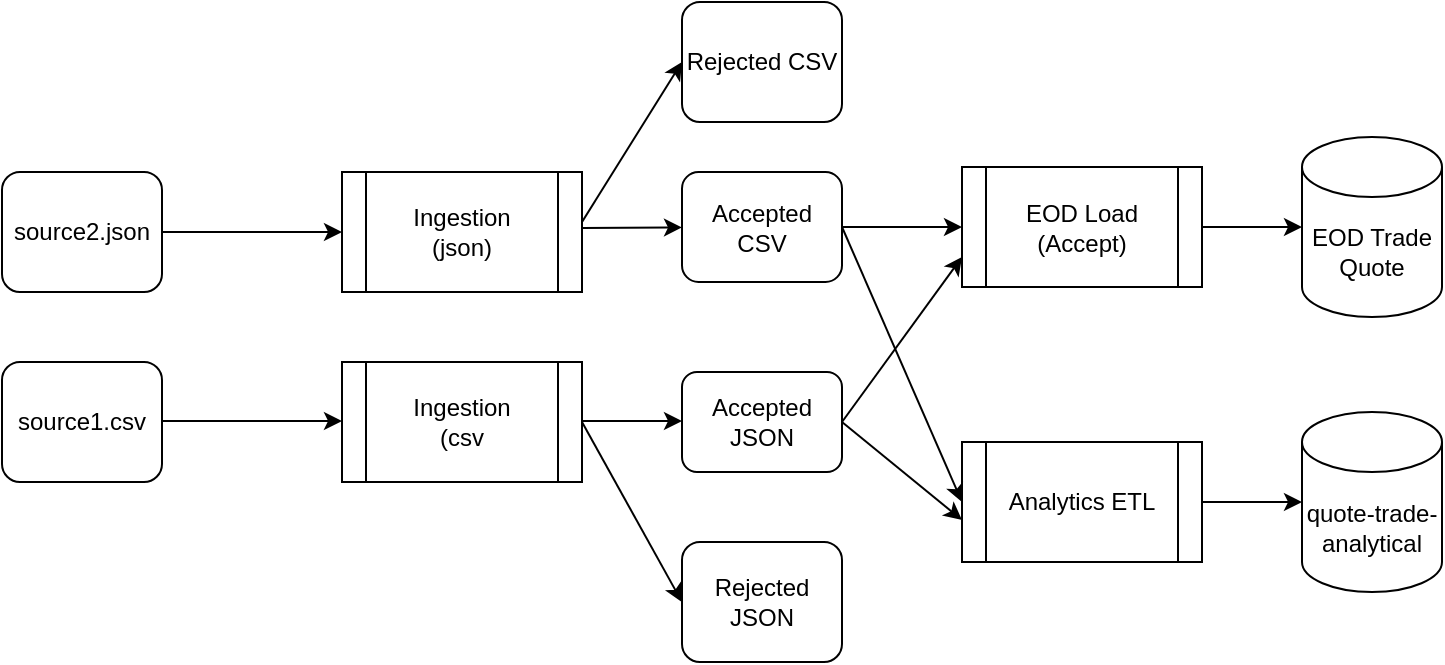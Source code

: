 <mxfile version="22.1.0" type="device">
  <diagram name="Page-1" id="0QD5Rw_LWkhTCoNdO41a">
    <mxGraphModel dx="1434" dy="797" grid="1" gridSize="10" guides="1" tooltips="1" connect="1" arrows="1" fold="1" page="1" pageScale="1" pageWidth="850" pageHeight="1100" math="0" shadow="0">
      <root>
        <mxCell id="0" />
        <mxCell id="1" parent="0" />
        <mxCell id="rGEQFj_3KCrsDAw02GoQ-35" value="" style="edgeStyle=orthogonalEdgeStyle;rounded=0;orthogonalLoop=1;jettySize=auto;html=1;" edge="1" parent="1" source="rGEQFj_3KCrsDAw02GoQ-2" target="rGEQFj_3KCrsDAw02GoQ-16">
          <mxGeometry relative="1" as="geometry" />
        </mxCell>
        <mxCell id="rGEQFj_3KCrsDAw02GoQ-2" value="Analytics ETL" style="shape=process;whiteSpace=wrap;html=1;backgroundOutline=1;" vertex="1" parent="1">
          <mxGeometry x="500" y="440" width="120" height="60" as="geometry" />
        </mxCell>
        <mxCell id="rGEQFj_3KCrsDAw02GoQ-36" value="" style="edgeStyle=orthogonalEdgeStyle;rounded=0;orthogonalLoop=1;jettySize=auto;html=1;" edge="1" parent="1" source="rGEQFj_3KCrsDAw02GoQ-3" target="rGEQFj_3KCrsDAw02GoQ-15">
          <mxGeometry relative="1" as="geometry" />
        </mxCell>
        <mxCell id="rGEQFj_3KCrsDAw02GoQ-3" value="EOD Load&lt;br&gt;(Accept)" style="shape=process;whiteSpace=wrap;html=1;backgroundOutline=1;" vertex="1" parent="1">
          <mxGeometry x="500" y="302.5" width="120" height="60" as="geometry" />
        </mxCell>
        <mxCell id="rGEQFj_3KCrsDAw02GoQ-4" value="Ingestion&lt;br&gt;(csv" style="shape=process;whiteSpace=wrap;html=1;backgroundOutline=1;" vertex="1" parent="1">
          <mxGeometry x="190" y="400" width="120" height="60" as="geometry" />
        </mxCell>
        <mxCell id="rGEQFj_3KCrsDAw02GoQ-5" value="Ingestion&lt;br&gt;(json)" style="shape=process;whiteSpace=wrap;html=1;backgroundOutline=1;" vertex="1" parent="1">
          <mxGeometry x="190" y="305" width="120" height="60" as="geometry" />
        </mxCell>
        <mxCell id="rGEQFj_3KCrsDAw02GoQ-8" value="source2.json" style="rounded=1;whiteSpace=wrap;html=1;" vertex="1" parent="1">
          <mxGeometry x="20" y="305" width="80" height="60" as="geometry" />
        </mxCell>
        <mxCell id="rGEQFj_3KCrsDAw02GoQ-9" value="Accepted CSV" style="rounded=1;whiteSpace=wrap;html=1;" vertex="1" parent="1">
          <mxGeometry x="360" y="305" width="80" height="55" as="geometry" />
        </mxCell>
        <mxCell id="rGEQFj_3KCrsDAw02GoQ-10" value="Rejected CSV" style="rounded=1;whiteSpace=wrap;html=1;" vertex="1" parent="1">
          <mxGeometry x="360" y="220" width="80" height="60" as="geometry" />
        </mxCell>
        <mxCell id="rGEQFj_3KCrsDAw02GoQ-11" value="Accepted JSON" style="rounded=1;whiteSpace=wrap;html=1;" vertex="1" parent="1">
          <mxGeometry x="360" y="405" width="80" height="50" as="geometry" />
        </mxCell>
        <mxCell id="rGEQFj_3KCrsDAw02GoQ-12" value="Rejected JSON" style="rounded=1;whiteSpace=wrap;html=1;" vertex="1" parent="1">
          <mxGeometry x="360" y="490" width="80" height="60" as="geometry" />
        </mxCell>
        <mxCell id="rGEQFj_3KCrsDAw02GoQ-13" value="source1.csv" style="rounded=1;whiteSpace=wrap;html=1;" vertex="1" parent="1">
          <mxGeometry x="20" y="400" width="80" height="60" as="geometry" />
        </mxCell>
        <mxCell id="rGEQFj_3KCrsDAw02GoQ-15" value="EOD Trade&lt;br&gt;Quote" style="shape=cylinder3;whiteSpace=wrap;html=1;boundedLbl=1;backgroundOutline=1;size=15;" vertex="1" parent="1">
          <mxGeometry x="670" y="287.5" width="70" height="90" as="geometry" />
        </mxCell>
        <mxCell id="rGEQFj_3KCrsDAw02GoQ-16" value="quote-trade-analytical" style="shape=cylinder3;whiteSpace=wrap;html=1;boundedLbl=1;backgroundOutline=1;size=15;" vertex="1" parent="1">
          <mxGeometry x="670" y="425" width="70" height="90" as="geometry" />
        </mxCell>
        <mxCell id="rGEQFj_3KCrsDAw02GoQ-21" value="" style="endArrow=classic;html=1;rounded=0;entryX=0;entryY=0.5;entryDx=0;entryDy=0;exitX=1;exitY=0.5;exitDx=0;exitDy=0;" edge="1" parent="1" source="rGEQFj_3KCrsDAw02GoQ-8" target="rGEQFj_3KCrsDAw02GoQ-5">
          <mxGeometry width="50" height="50" relative="1" as="geometry">
            <mxPoint x="150" y="330" as="sourcePoint" />
            <mxPoint x="190" y="280" as="targetPoint" />
          </mxGeometry>
        </mxCell>
        <mxCell id="rGEQFj_3KCrsDAw02GoQ-22" value="" style="endArrow=classic;html=1;rounded=0;entryX=0;entryY=0.5;entryDx=0;entryDy=0;exitX=1;exitY=0.5;exitDx=0;exitDy=0;" edge="1" parent="1">
          <mxGeometry width="50" height="50" relative="1" as="geometry">
            <mxPoint x="100" y="429.5" as="sourcePoint" />
            <mxPoint x="190" y="429.5" as="targetPoint" />
          </mxGeometry>
        </mxCell>
        <mxCell id="rGEQFj_3KCrsDAw02GoQ-23" value="" style="endArrow=classic;html=1;rounded=0;entryX=0;entryY=0.5;entryDx=0;entryDy=0;" edge="1" parent="1" target="rGEQFj_3KCrsDAw02GoQ-10">
          <mxGeometry width="50" height="50" relative="1" as="geometry">
            <mxPoint x="310" y="330" as="sourcePoint" />
            <mxPoint x="360" y="290" as="targetPoint" />
          </mxGeometry>
        </mxCell>
        <mxCell id="rGEQFj_3KCrsDAw02GoQ-24" value="" style="endArrow=classic;html=1;rounded=0;" edge="1" parent="1" target="rGEQFj_3KCrsDAw02GoQ-9">
          <mxGeometry width="50" height="50" relative="1" as="geometry">
            <mxPoint x="310" y="333" as="sourcePoint" />
            <mxPoint x="360" y="290" as="targetPoint" />
          </mxGeometry>
        </mxCell>
        <mxCell id="rGEQFj_3KCrsDAw02GoQ-25" value="" style="endArrow=classic;html=1;rounded=0;entryX=0;entryY=0.5;entryDx=0;entryDy=0;" edge="1" parent="1" target="rGEQFj_3KCrsDAw02GoQ-12">
          <mxGeometry width="50" height="50" relative="1" as="geometry">
            <mxPoint x="310" y="430" as="sourcePoint" />
            <mxPoint x="360" y="350" as="targetPoint" />
          </mxGeometry>
        </mxCell>
        <mxCell id="rGEQFj_3KCrsDAw02GoQ-27" value="" style="endArrow=classic;html=1;rounded=0;" edge="1" parent="1">
          <mxGeometry width="50" height="50" relative="1" as="geometry">
            <mxPoint x="310" y="429.5" as="sourcePoint" />
            <mxPoint x="360" y="429.5" as="targetPoint" />
          </mxGeometry>
        </mxCell>
        <mxCell id="rGEQFj_3KCrsDAw02GoQ-28" value="" style="endArrow=classic;html=1;rounded=0;exitX=1;exitY=0.5;exitDx=0;exitDy=0;entryX=0;entryY=0.5;entryDx=0;entryDy=0;" edge="1" parent="1" source="rGEQFj_3KCrsDAw02GoQ-9" target="rGEQFj_3KCrsDAw02GoQ-3">
          <mxGeometry width="50" height="50" relative="1" as="geometry">
            <mxPoint x="450" y="440" as="sourcePoint" />
            <mxPoint x="500" y="390" as="targetPoint" />
          </mxGeometry>
        </mxCell>
        <mxCell id="rGEQFj_3KCrsDAw02GoQ-29" value="" style="endArrow=classic;html=1;rounded=0;exitX=1;exitY=0.5;exitDx=0;exitDy=0;entryX=0;entryY=0.75;entryDx=0;entryDy=0;" edge="1" parent="1" source="rGEQFj_3KCrsDAw02GoQ-11" target="rGEQFj_3KCrsDAw02GoQ-3">
          <mxGeometry width="50" height="50" relative="1" as="geometry">
            <mxPoint x="470" y="500" as="sourcePoint" />
            <mxPoint x="500" y="310" as="targetPoint" />
          </mxGeometry>
        </mxCell>
        <mxCell id="rGEQFj_3KCrsDAw02GoQ-31" value="" style="endArrow=classic;html=1;rounded=0;exitX=1;exitY=0.5;exitDx=0;exitDy=0;entryX=0;entryY=0.5;entryDx=0;entryDy=0;" edge="1" parent="1" source="rGEQFj_3KCrsDAw02GoQ-9" target="rGEQFj_3KCrsDAw02GoQ-2">
          <mxGeometry width="50" height="50" relative="1" as="geometry">
            <mxPoint x="520" y="440" as="sourcePoint" />
            <mxPoint x="570" y="390" as="targetPoint" />
          </mxGeometry>
        </mxCell>
        <mxCell id="rGEQFj_3KCrsDAw02GoQ-32" value="" style="endArrow=classic;html=1;rounded=0;entryX=0;entryY=0.65;entryDx=0;entryDy=0;entryPerimeter=0;" edge="1" parent="1" target="rGEQFj_3KCrsDAw02GoQ-2">
          <mxGeometry width="50" height="50" relative="1" as="geometry">
            <mxPoint x="440" y="430" as="sourcePoint" />
            <mxPoint x="500" y="430" as="targetPoint" />
          </mxGeometry>
        </mxCell>
      </root>
    </mxGraphModel>
  </diagram>
</mxfile>
